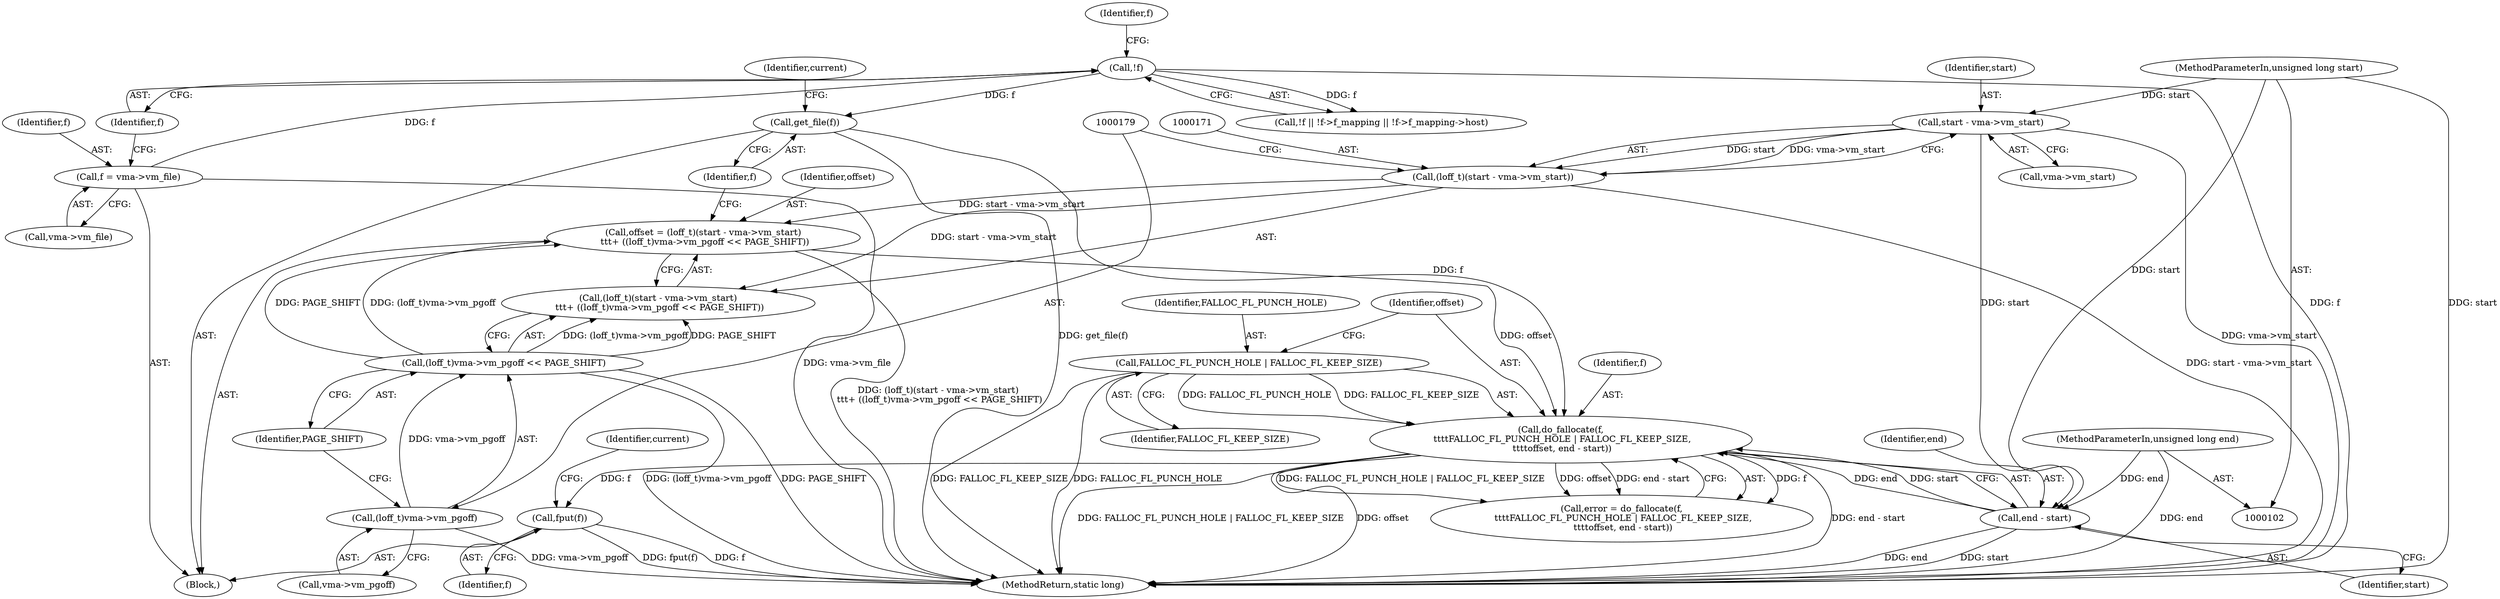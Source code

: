 digraph "0_linux_9ab4233dd08036fe34a89c7dc6f47a8bf2eb29eb@pointer" {
"1000204" [label="(Call,fput(f))"];
"1000195" [label="(Call,do_fallocate(f,\n \t\t\t\tFALLOC_FL_PUNCH_HOLE | FALLOC_FL_KEEP_SIZE,\n \t\t\t\toffset, end - start))"];
"1000184" [label="(Call,get_file(f))"];
"1000135" [label="(Call,!f)"];
"1000128" [label="(Call,f = vma->vm_file)"];
"1000197" [label="(Call,FALLOC_FL_PUNCH_HOLE | FALLOC_FL_KEEP_SIZE)"];
"1000167" [label="(Call,offset = (loff_t)(start - vma->vm_start)\n \t\t\t+ ((loff_t)vma->vm_pgoff << PAGE_SHIFT))"];
"1000170" [label="(Call,(loff_t)(start - vma->vm_start))"];
"1000172" [label="(Call,start - vma->vm_start)"];
"1000105" [label="(MethodParameterIn,unsigned long start)"];
"1000177" [label="(Call,(loff_t)vma->vm_pgoff << PAGE_SHIFT)"];
"1000178" [label="(Call,(loff_t)vma->vm_pgoff)"];
"1000201" [label="(Call,end - start)"];
"1000106" [label="(MethodParameterIn,unsigned long end)"];
"1000136" [label="(Identifier,f)"];
"1000203" [label="(Identifier,start)"];
"1000183" [label="(Identifier,PAGE_SHIFT)"];
"1000169" [label="(Call,(loff_t)(start - vma->vm_start)\n \t\t\t+ ((loff_t)vma->vm_pgoff << PAGE_SHIFT))"];
"1000174" [label="(Call,vma->vm_start)"];
"1000193" [label="(Call,error = do_fallocate(f,\n \t\t\t\tFALLOC_FL_PUNCH_HOLE | FALLOC_FL_KEEP_SIZE,\n \t\t\t\toffset, end - start))"];
"1000197" [label="(Call,FALLOC_FL_PUNCH_HOLE | FALLOC_FL_KEEP_SIZE)"];
"1000173" [label="(Identifier,start)"];
"1000167" [label="(Call,offset = (loff_t)(start - vma->vm_start)\n \t\t\t+ ((loff_t)vma->vm_pgoff << PAGE_SHIFT))"];
"1000205" [label="(Identifier,f)"];
"1000190" [label="(Identifier,current)"];
"1000178" [label="(Call,(loff_t)vma->vm_pgoff)"];
"1000210" [label="(Identifier,current)"];
"1000105" [label="(MethodParameterIn,unsigned long start)"];
"1000134" [label="(Call,!f || !f->f_mapping || !f->f_mapping->host)"];
"1000130" [label="(Call,vma->vm_file)"];
"1000202" [label="(Identifier,end)"];
"1000180" [label="(Call,vma->vm_pgoff)"];
"1000204" [label="(Call,fput(f))"];
"1000185" [label="(Identifier,f)"];
"1000172" [label="(Call,start - vma->vm_start)"];
"1000215" [label="(MethodReturn,static long)"];
"1000198" [label="(Identifier,FALLOC_FL_PUNCH_HOLE)"];
"1000184" [label="(Call,get_file(f))"];
"1000201" [label="(Call,end - start)"];
"1000129" [label="(Identifier,f)"];
"1000200" [label="(Identifier,offset)"];
"1000106" [label="(MethodParameterIn,unsigned long end)"];
"1000135" [label="(Call,!f)"];
"1000199" [label="(Identifier,FALLOC_FL_KEEP_SIZE)"];
"1000170" [label="(Call,(loff_t)(start - vma->vm_start))"];
"1000195" [label="(Call,do_fallocate(f,\n \t\t\t\tFALLOC_FL_PUNCH_HOLE | FALLOC_FL_KEEP_SIZE,\n \t\t\t\toffset, end - start))"];
"1000177" [label="(Call,(loff_t)vma->vm_pgoff << PAGE_SHIFT)"];
"1000107" [label="(Block,)"];
"1000128" [label="(Call,f = vma->vm_file)"];
"1000168" [label="(Identifier,offset)"];
"1000140" [label="(Identifier,f)"];
"1000196" [label="(Identifier,f)"];
"1000204" -> "1000107"  [label="AST: "];
"1000204" -> "1000205"  [label="CFG: "];
"1000205" -> "1000204"  [label="AST: "];
"1000210" -> "1000204"  [label="CFG: "];
"1000204" -> "1000215"  [label="DDG: f"];
"1000204" -> "1000215"  [label="DDG: fput(f)"];
"1000195" -> "1000204"  [label="DDG: f"];
"1000195" -> "1000193"  [label="AST: "];
"1000195" -> "1000201"  [label="CFG: "];
"1000196" -> "1000195"  [label="AST: "];
"1000197" -> "1000195"  [label="AST: "];
"1000200" -> "1000195"  [label="AST: "];
"1000201" -> "1000195"  [label="AST: "];
"1000193" -> "1000195"  [label="CFG: "];
"1000195" -> "1000215"  [label="DDG: offset"];
"1000195" -> "1000215"  [label="DDG: end - start"];
"1000195" -> "1000215"  [label="DDG: FALLOC_FL_PUNCH_HOLE | FALLOC_FL_KEEP_SIZE"];
"1000195" -> "1000193"  [label="DDG: f"];
"1000195" -> "1000193"  [label="DDG: FALLOC_FL_PUNCH_HOLE | FALLOC_FL_KEEP_SIZE"];
"1000195" -> "1000193"  [label="DDG: offset"];
"1000195" -> "1000193"  [label="DDG: end - start"];
"1000184" -> "1000195"  [label="DDG: f"];
"1000197" -> "1000195"  [label="DDG: FALLOC_FL_PUNCH_HOLE"];
"1000197" -> "1000195"  [label="DDG: FALLOC_FL_KEEP_SIZE"];
"1000167" -> "1000195"  [label="DDG: offset"];
"1000201" -> "1000195"  [label="DDG: end"];
"1000201" -> "1000195"  [label="DDG: start"];
"1000184" -> "1000107"  [label="AST: "];
"1000184" -> "1000185"  [label="CFG: "];
"1000185" -> "1000184"  [label="AST: "];
"1000190" -> "1000184"  [label="CFG: "];
"1000184" -> "1000215"  [label="DDG: get_file(f)"];
"1000135" -> "1000184"  [label="DDG: f"];
"1000135" -> "1000134"  [label="AST: "];
"1000135" -> "1000136"  [label="CFG: "];
"1000136" -> "1000135"  [label="AST: "];
"1000140" -> "1000135"  [label="CFG: "];
"1000134" -> "1000135"  [label="CFG: "];
"1000135" -> "1000215"  [label="DDG: f"];
"1000135" -> "1000134"  [label="DDG: f"];
"1000128" -> "1000135"  [label="DDG: f"];
"1000128" -> "1000107"  [label="AST: "];
"1000128" -> "1000130"  [label="CFG: "];
"1000129" -> "1000128"  [label="AST: "];
"1000130" -> "1000128"  [label="AST: "];
"1000136" -> "1000128"  [label="CFG: "];
"1000128" -> "1000215"  [label="DDG: vma->vm_file"];
"1000197" -> "1000199"  [label="CFG: "];
"1000198" -> "1000197"  [label="AST: "];
"1000199" -> "1000197"  [label="AST: "];
"1000200" -> "1000197"  [label="CFG: "];
"1000197" -> "1000215"  [label="DDG: FALLOC_FL_KEEP_SIZE"];
"1000197" -> "1000215"  [label="DDG: FALLOC_FL_PUNCH_HOLE"];
"1000167" -> "1000107"  [label="AST: "];
"1000167" -> "1000169"  [label="CFG: "];
"1000168" -> "1000167"  [label="AST: "];
"1000169" -> "1000167"  [label="AST: "];
"1000185" -> "1000167"  [label="CFG: "];
"1000167" -> "1000215"  [label="DDG: (loff_t)(start - vma->vm_start)\n \t\t\t+ ((loff_t)vma->vm_pgoff << PAGE_SHIFT)"];
"1000170" -> "1000167"  [label="DDG: start - vma->vm_start"];
"1000177" -> "1000167"  [label="DDG: (loff_t)vma->vm_pgoff"];
"1000177" -> "1000167"  [label="DDG: PAGE_SHIFT"];
"1000170" -> "1000169"  [label="AST: "];
"1000170" -> "1000172"  [label="CFG: "];
"1000171" -> "1000170"  [label="AST: "];
"1000172" -> "1000170"  [label="AST: "];
"1000179" -> "1000170"  [label="CFG: "];
"1000170" -> "1000215"  [label="DDG: start - vma->vm_start"];
"1000170" -> "1000169"  [label="DDG: start - vma->vm_start"];
"1000172" -> "1000170"  [label="DDG: start"];
"1000172" -> "1000170"  [label="DDG: vma->vm_start"];
"1000172" -> "1000174"  [label="CFG: "];
"1000173" -> "1000172"  [label="AST: "];
"1000174" -> "1000172"  [label="AST: "];
"1000172" -> "1000215"  [label="DDG: vma->vm_start"];
"1000105" -> "1000172"  [label="DDG: start"];
"1000172" -> "1000201"  [label="DDG: start"];
"1000105" -> "1000102"  [label="AST: "];
"1000105" -> "1000215"  [label="DDG: start"];
"1000105" -> "1000201"  [label="DDG: start"];
"1000177" -> "1000169"  [label="AST: "];
"1000177" -> "1000183"  [label="CFG: "];
"1000178" -> "1000177"  [label="AST: "];
"1000183" -> "1000177"  [label="AST: "];
"1000169" -> "1000177"  [label="CFG: "];
"1000177" -> "1000215"  [label="DDG: (loff_t)vma->vm_pgoff"];
"1000177" -> "1000215"  [label="DDG: PAGE_SHIFT"];
"1000177" -> "1000169"  [label="DDG: (loff_t)vma->vm_pgoff"];
"1000177" -> "1000169"  [label="DDG: PAGE_SHIFT"];
"1000178" -> "1000177"  [label="DDG: vma->vm_pgoff"];
"1000178" -> "1000180"  [label="CFG: "];
"1000179" -> "1000178"  [label="AST: "];
"1000180" -> "1000178"  [label="AST: "];
"1000183" -> "1000178"  [label="CFG: "];
"1000178" -> "1000215"  [label="DDG: vma->vm_pgoff"];
"1000201" -> "1000203"  [label="CFG: "];
"1000202" -> "1000201"  [label="AST: "];
"1000203" -> "1000201"  [label="AST: "];
"1000201" -> "1000215"  [label="DDG: start"];
"1000201" -> "1000215"  [label="DDG: end"];
"1000106" -> "1000201"  [label="DDG: end"];
"1000106" -> "1000102"  [label="AST: "];
"1000106" -> "1000215"  [label="DDG: end"];
}
